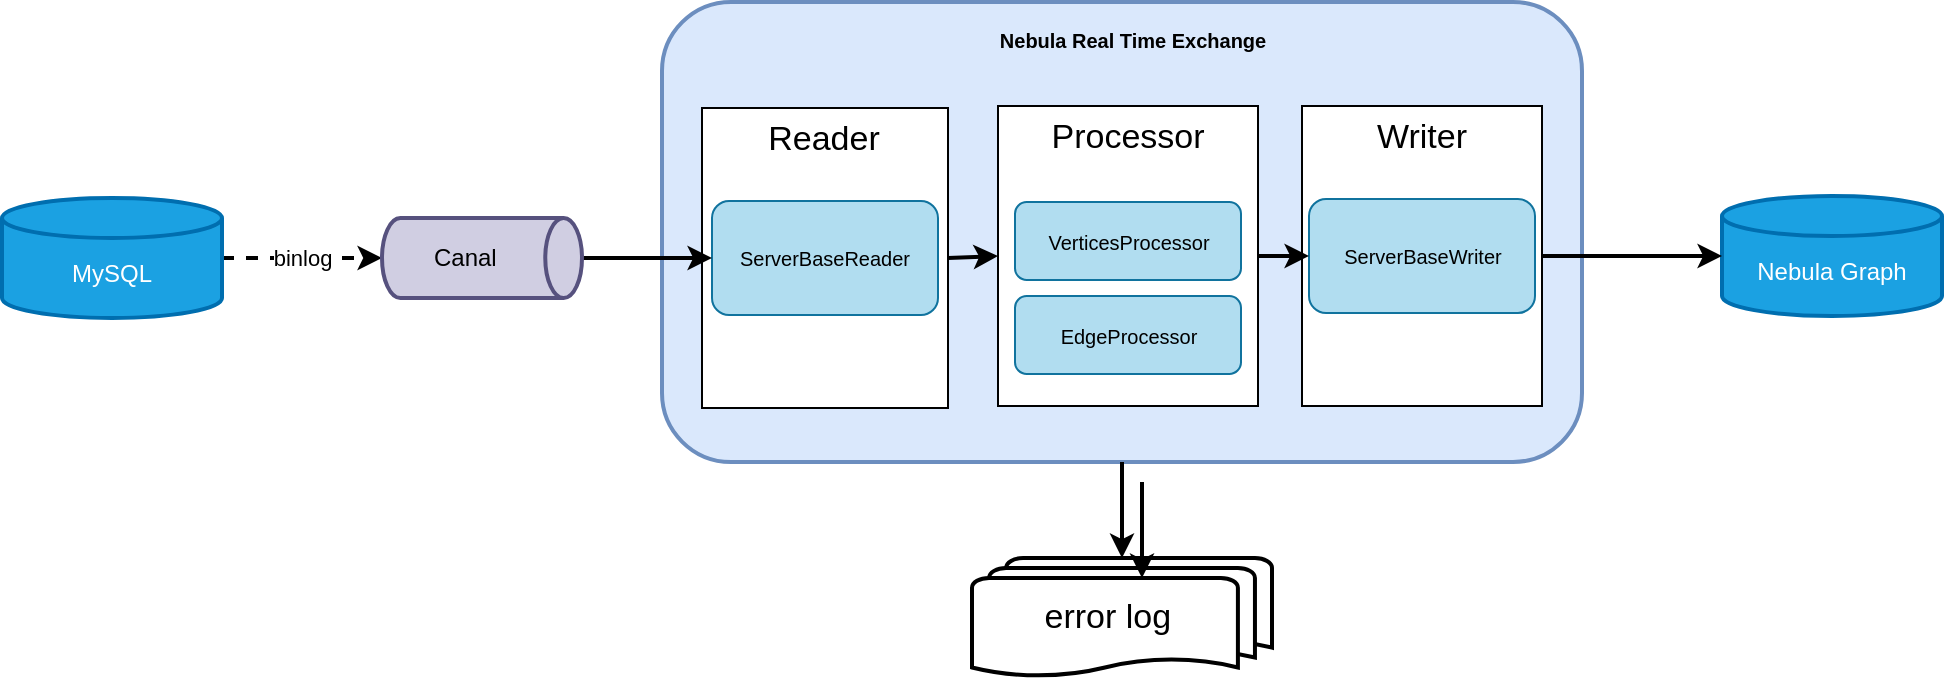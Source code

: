 <mxfile version="18.1.2" type="github">
  <diagram id="eqWuLY_z4YQiVNft02pO" name="Page-1">
    <mxGraphModel dx="2042" dy="645" grid="1" gridSize="10" guides="1" tooltips="1" connect="1" arrows="1" fold="1" page="1" pageScale="1" pageWidth="827" pageHeight="1169" math="0" shadow="0">
      <root>
        <mxCell id="0" />
        <mxCell id="1" parent="0" />
        <mxCell id="wQNlvQCzxhob11wY_32o-38" value="" style="group" vertex="1" connectable="0" parent="1">
          <mxGeometry x="-450" y="112" width="470" height="230" as="geometry" />
        </mxCell>
        <mxCell id="wQNlvQCzxhob11wY_32o-6" value="" style="rounded=1;whiteSpace=wrap;html=1;fillColor=#dae8fc;strokeWidth=2;strokeColor=#6c8ebf;" vertex="1" parent="wQNlvQCzxhob11wY_32o-38">
          <mxGeometry width="460" height="230" as="geometry" />
        </mxCell>
        <mxCell id="wQNlvQCzxhob11wY_32o-7" value="&lt;font style=&quot;font-size: 10px;&quot;&gt;Nebula Real Time Exchange&lt;/font&gt;" style="text;strokeColor=none;fillColor=none;html=1;fontSize=24;fontStyle=1;verticalAlign=middle;align=center;rounded=1;" vertex="1" parent="wQNlvQCzxhob11wY_32o-38">
          <mxGeometry x="125" width="220" height="30" as="geometry" />
        </mxCell>
        <mxCell id="wQNlvQCzxhob11wY_32o-16" value="" style="group" vertex="1" connectable="0" parent="wQNlvQCzxhob11wY_32o-38">
          <mxGeometry x="320" y="52" width="120" height="150" as="geometry" />
        </mxCell>
        <mxCell id="wQNlvQCzxhob11wY_32o-17" value="" style="group" vertex="1" connectable="0" parent="wQNlvQCzxhob11wY_32o-16">
          <mxGeometry width="120" height="150" as="geometry" />
        </mxCell>
        <mxCell id="wQNlvQCzxhob11wY_32o-18" value="" style="rounded=0;whiteSpace=wrap;html=1;fontSize=10;fillColor=#FFFFFF;" vertex="1" parent="wQNlvQCzxhob11wY_32o-17">
          <mxGeometry width="120" height="150" as="geometry" />
        </mxCell>
        <mxCell id="wQNlvQCzxhob11wY_32o-19" value="&lt;font style=&quot;font-size: 17px;&quot;&gt;Writer&lt;/font&gt;" style="rounded=0;whiteSpace=wrap;html=1;fontSize=10;fillColor=#FFFFFF;strokeWidth=0;strokeColor=none;" vertex="1" parent="wQNlvQCzxhob11wY_32o-17">
          <mxGeometry x="12" y="1" width="96" height="30" as="geometry" />
        </mxCell>
        <mxCell id="wQNlvQCzxhob11wY_32o-37" value="&lt;font style=&quot;font-size: 10px;&quot;&gt;ServerBaseWriter&lt;/font&gt;" style="rounded=1;whiteSpace=wrap;html=1;fontSize=10;strokeWidth=1;fillColor=#b1ddf0;strokeColor=#10739e;" vertex="1" parent="wQNlvQCzxhob11wY_32o-17">
          <mxGeometry x="3.5" y="46.5" width="113" height="57" as="geometry" />
        </mxCell>
        <mxCell id="wQNlvQCzxhob11wY_32o-24" value="" style="group" vertex="1" connectable="0" parent="wQNlvQCzxhob11wY_32o-38">
          <mxGeometry x="168" y="52" width="130" height="150" as="geometry" />
        </mxCell>
        <mxCell id="wQNlvQCzxhob11wY_32o-25" value="" style="group" vertex="1" connectable="0" parent="wQNlvQCzxhob11wY_32o-24">
          <mxGeometry width="130" height="150" as="geometry" />
        </mxCell>
        <mxCell id="wQNlvQCzxhob11wY_32o-26" value="" style="rounded=0;whiteSpace=wrap;html=1;fontSize=10;fillColor=#FFFFFF;" vertex="1" parent="wQNlvQCzxhob11wY_32o-25">
          <mxGeometry width="130" height="150" as="geometry" />
        </mxCell>
        <mxCell id="wQNlvQCzxhob11wY_32o-27" value="&lt;font style=&quot;font-size: 17px;&quot;&gt;Processor&lt;/font&gt;" style="rounded=0;whiteSpace=wrap;html=1;fontSize=10;fillColor=#FFFFFF;strokeWidth=0;strokeColor=none;" vertex="1" parent="wQNlvQCzxhob11wY_32o-25">
          <mxGeometry x="13" y="1" width="104" height="30" as="geometry" />
        </mxCell>
        <mxCell id="wQNlvQCzxhob11wY_32o-34" value="&lt;font style=&quot;font-size: 10px;&quot;&gt;VerticesProcessor&lt;/font&gt;" style="rounded=1;whiteSpace=wrap;html=1;fontSize=10;strokeWidth=1;fillColor=#b1ddf0;strokeColor=#10739e;" vertex="1" parent="wQNlvQCzxhob11wY_32o-25">
          <mxGeometry x="8.5" y="48" width="113" height="39" as="geometry" />
        </mxCell>
        <mxCell id="wQNlvQCzxhob11wY_32o-36" value="&lt;font style=&quot;font-size: 10px;&quot;&gt;EdgeProcessor&lt;/font&gt;" style="rounded=1;whiteSpace=wrap;html=1;fontSize=10;strokeWidth=1;fillColor=#b1ddf0;strokeColor=#10739e;" vertex="1" parent="wQNlvQCzxhob11wY_32o-25">
          <mxGeometry x="8.5" y="95" width="113" height="39" as="geometry" />
        </mxCell>
        <mxCell id="wQNlvQCzxhob11wY_32o-28" value="" style="group" vertex="1" connectable="0" parent="wQNlvQCzxhob11wY_32o-38">
          <mxGeometry x="20" y="53" width="123" height="150" as="geometry" />
        </mxCell>
        <mxCell id="wQNlvQCzxhob11wY_32o-29" value="" style="group" vertex="1" connectable="0" parent="wQNlvQCzxhob11wY_32o-28">
          <mxGeometry width="123" height="150" as="geometry" />
        </mxCell>
        <mxCell id="wQNlvQCzxhob11wY_32o-30" value="" style="rounded=0;whiteSpace=wrap;html=1;fontSize=10;fillColor=#FFFFFF;" vertex="1" parent="wQNlvQCzxhob11wY_32o-29">
          <mxGeometry width="123.0" height="150" as="geometry" />
        </mxCell>
        <mxCell id="wQNlvQCzxhob11wY_32o-31" value="&lt;font style=&quot;font-size: 17px;&quot;&gt;Reader&lt;/font&gt;" style="rounded=0;whiteSpace=wrap;html=1;fontSize=10;fillColor=#FFFFFF;strokeWidth=0;strokeColor=none;" vertex="1" parent="wQNlvQCzxhob11wY_32o-29">
          <mxGeometry x="12.3" y="1" width="98.4" height="30" as="geometry" />
        </mxCell>
        <mxCell id="wQNlvQCzxhob11wY_32o-32" value="&lt;font style=&quot;font-size: 10px;&quot;&gt;ServerBaseReader&lt;/font&gt;" style="rounded=1;whiteSpace=wrap;html=1;fontSize=10;strokeWidth=1;fillColor=#b1ddf0;strokeColor=#10739e;" vertex="1" parent="wQNlvQCzxhob11wY_32o-29">
          <mxGeometry x="5" y="46.5" width="113" height="57" as="geometry" />
        </mxCell>
        <mxCell id="wQNlvQCzxhob11wY_32o-42" value="" style="endArrow=classic;html=1;rounded=0;fontSize=17;strokeWidth=2;entryX=0;entryY=0.5;entryDx=0;entryDy=0;exitX=1;exitY=0.5;exitDx=0;exitDy=0;" edge="1" parent="wQNlvQCzxhob11wY_32o-38" source="wQNlvQCzxhob11wY_32o-30" target="wQNlvQCzxhob11wY_32o-26">
          <mxGeometry width="50" height="50" relative="1" as="geometry">
            <mxPoint x="150" y="127" as="sourcePoint" />
            <mxPoint x="70" y="65" as="targetPoint" />
          </mxGeometry>
        </mxCell>
        <mxCell id="wQNlvQCzxhob11wY_32o-43" value="" style="edgeStyle=none;rounded=0;orthogonalLoop=1;jettySize=auto;html=1;fontSize=17;strokeWidth=2;" edge="1" parent="wQNlvQCzxhob11wY_32o-38" source="wQNlvQCzxhob11wY_32o-26" target="wQNlvQCzxhob11wY_32o-37">
          <mxGeometry relative="1" as="geometry" />
        </mxCell>
        <mxCell id="wQNlvQCzxhob11wY_32o-3" value="binlog" style="edgeStyle=orthogonalEdgeStyle;rounded=0;orthogonalLoop=1;jettySize=auto;html=1;exitX=1;exitY=0.5;exitDx=0;exitDy=0;exitPerimeter=0;dashed=1;strokeWidth=2;" edge="1" parent="1" source="wQNlvQCzxhob11wY_32o-1" target="wQNlvQCzxhob11wY_32o-2">
          <mxGeometry relative="1" as="geometry" />
        </mxCell>
        <mxCell id="wQNlvQCzxhob11wY_32o-1" value="&lt;br&gt;MySQL" style="strokeWidth=2;html=1;shape=mxgraph.flowchart.database;whiteSpace=wrap;fillColor=#1ba1e2;fontColor=#ffffff;strokeColor=#006EAF;" vertex="1" parent="1">
          <mxGeometry x="-780" y="210" width="110" height="60" as="geometry" />
        </mxCell>
        <mxCell id="wQNlvQCzxhob11wY_32o-40" style="rounded=0;orthogonalLoop=1;jettySize=auto;html=1;exitX=1;exitY=0.5;exitDx=0;exitDy=0;exitPerimeter=0;fontSize=17;strokeWidth=2;" edge="1" parent="1" source="wQNlvQCzxhob11wY_32o-2" target="wQNlvQCzxhob11wY_32o-32">
          <mxGeometry relative="1" as="geometry" />
        </mxCell>
        <mxCell id="wQNlvQCzxhob11wY_32o-2" value="Canal&amp;nbsp; &amp;nbsp; &amp;nbsp;" style="strokeWidth=2;html=1;shape=mxgraph.flowchart.direct_data;whiteSpace=wrap;fillColor=#d0cee2;strokeColor=#56517e;" vertex="1" parent="1">
          <mxGeometry x="-590" y="220" width="100" height="40" as="geometry" />
        </mxCell>
        <mxCell id="wQNlvQCzxhob11wY_32o-44" value="&lt;br&gt;Nebula Graph" style="strokeWidth=2;html=1;shape=mxgraph.flowchart.database;whiteSpace=wrap;fillColor=#1ba1e2;fontColor=#ffffff;strokeColor=#006EAF;" vertex="1" parent="1">
          <mxGeometry x="80" y="209" width="110" height="60" as="geometry" />
        </mxCell>
        <mxCell id="wQNlvQCzxhob11wY_32o-45" value="" style="edgeStyle=none;rounded=0;orthogonalLoop=1;jettySize=auto;html=1;fontSize=17;strokeWidth=2;" edge="1" parent="1" source="wQNlvQCzxhob11wY_32o-18" target="wQNlvQCzxhob11wY_32o-44">
          <mxGeometry relative="1" as="geometry" />
        </mxCell>
        <mxCell id="wQNlvQCzxhob11wY_32o-46" value="error log&amp;nbsp; &amp;nbsp;" style="strokeWidth=2;html=1;shape=mxgraph.flowchart.multi-document;whiteSpace=wrap;rounded=0;fontSize=17;" vertex="1" parent="1">
          <mxGeometry x="-295" y="390" width="150" height="60" as="geometry" />
        </mxCell>
        <mxCell id="wQNlvQCzxhob11wY_32o-47" value="" style="edgeStyle=none;rounded=0;orthogonalLoop=1;jettySize=auto;html=1;fontSize=17;strokeWidth=2;" edge="1" parent="1" source="wQNlvQCzxhob11wY_32o-6" target="wQNlvQCzxhob11wY_32o-46">
          <mxGeometry relative="1" as="geometry" />
        </mxCell>
        <mxCell id="wQNlvQCzxhob11wY_32o-48" value="" style="edgeStyle=none;rounded=0;orthogonalLoop=1;jettySize=auto;html=1;fontSize=17;strokeWidth=2;" edge="1" parent="1">
          <mxGeometry relative="1" as="geometry">
            <mxPoint x="-210" y="352" as="sourcePoint" />
            <mxPoint x="-210" y="400" as="targetPoint" />
          </mxGeometry>
        </mxCell>
      </root>
    </mxGraphModel>
  </diagram>
</mxfile>

